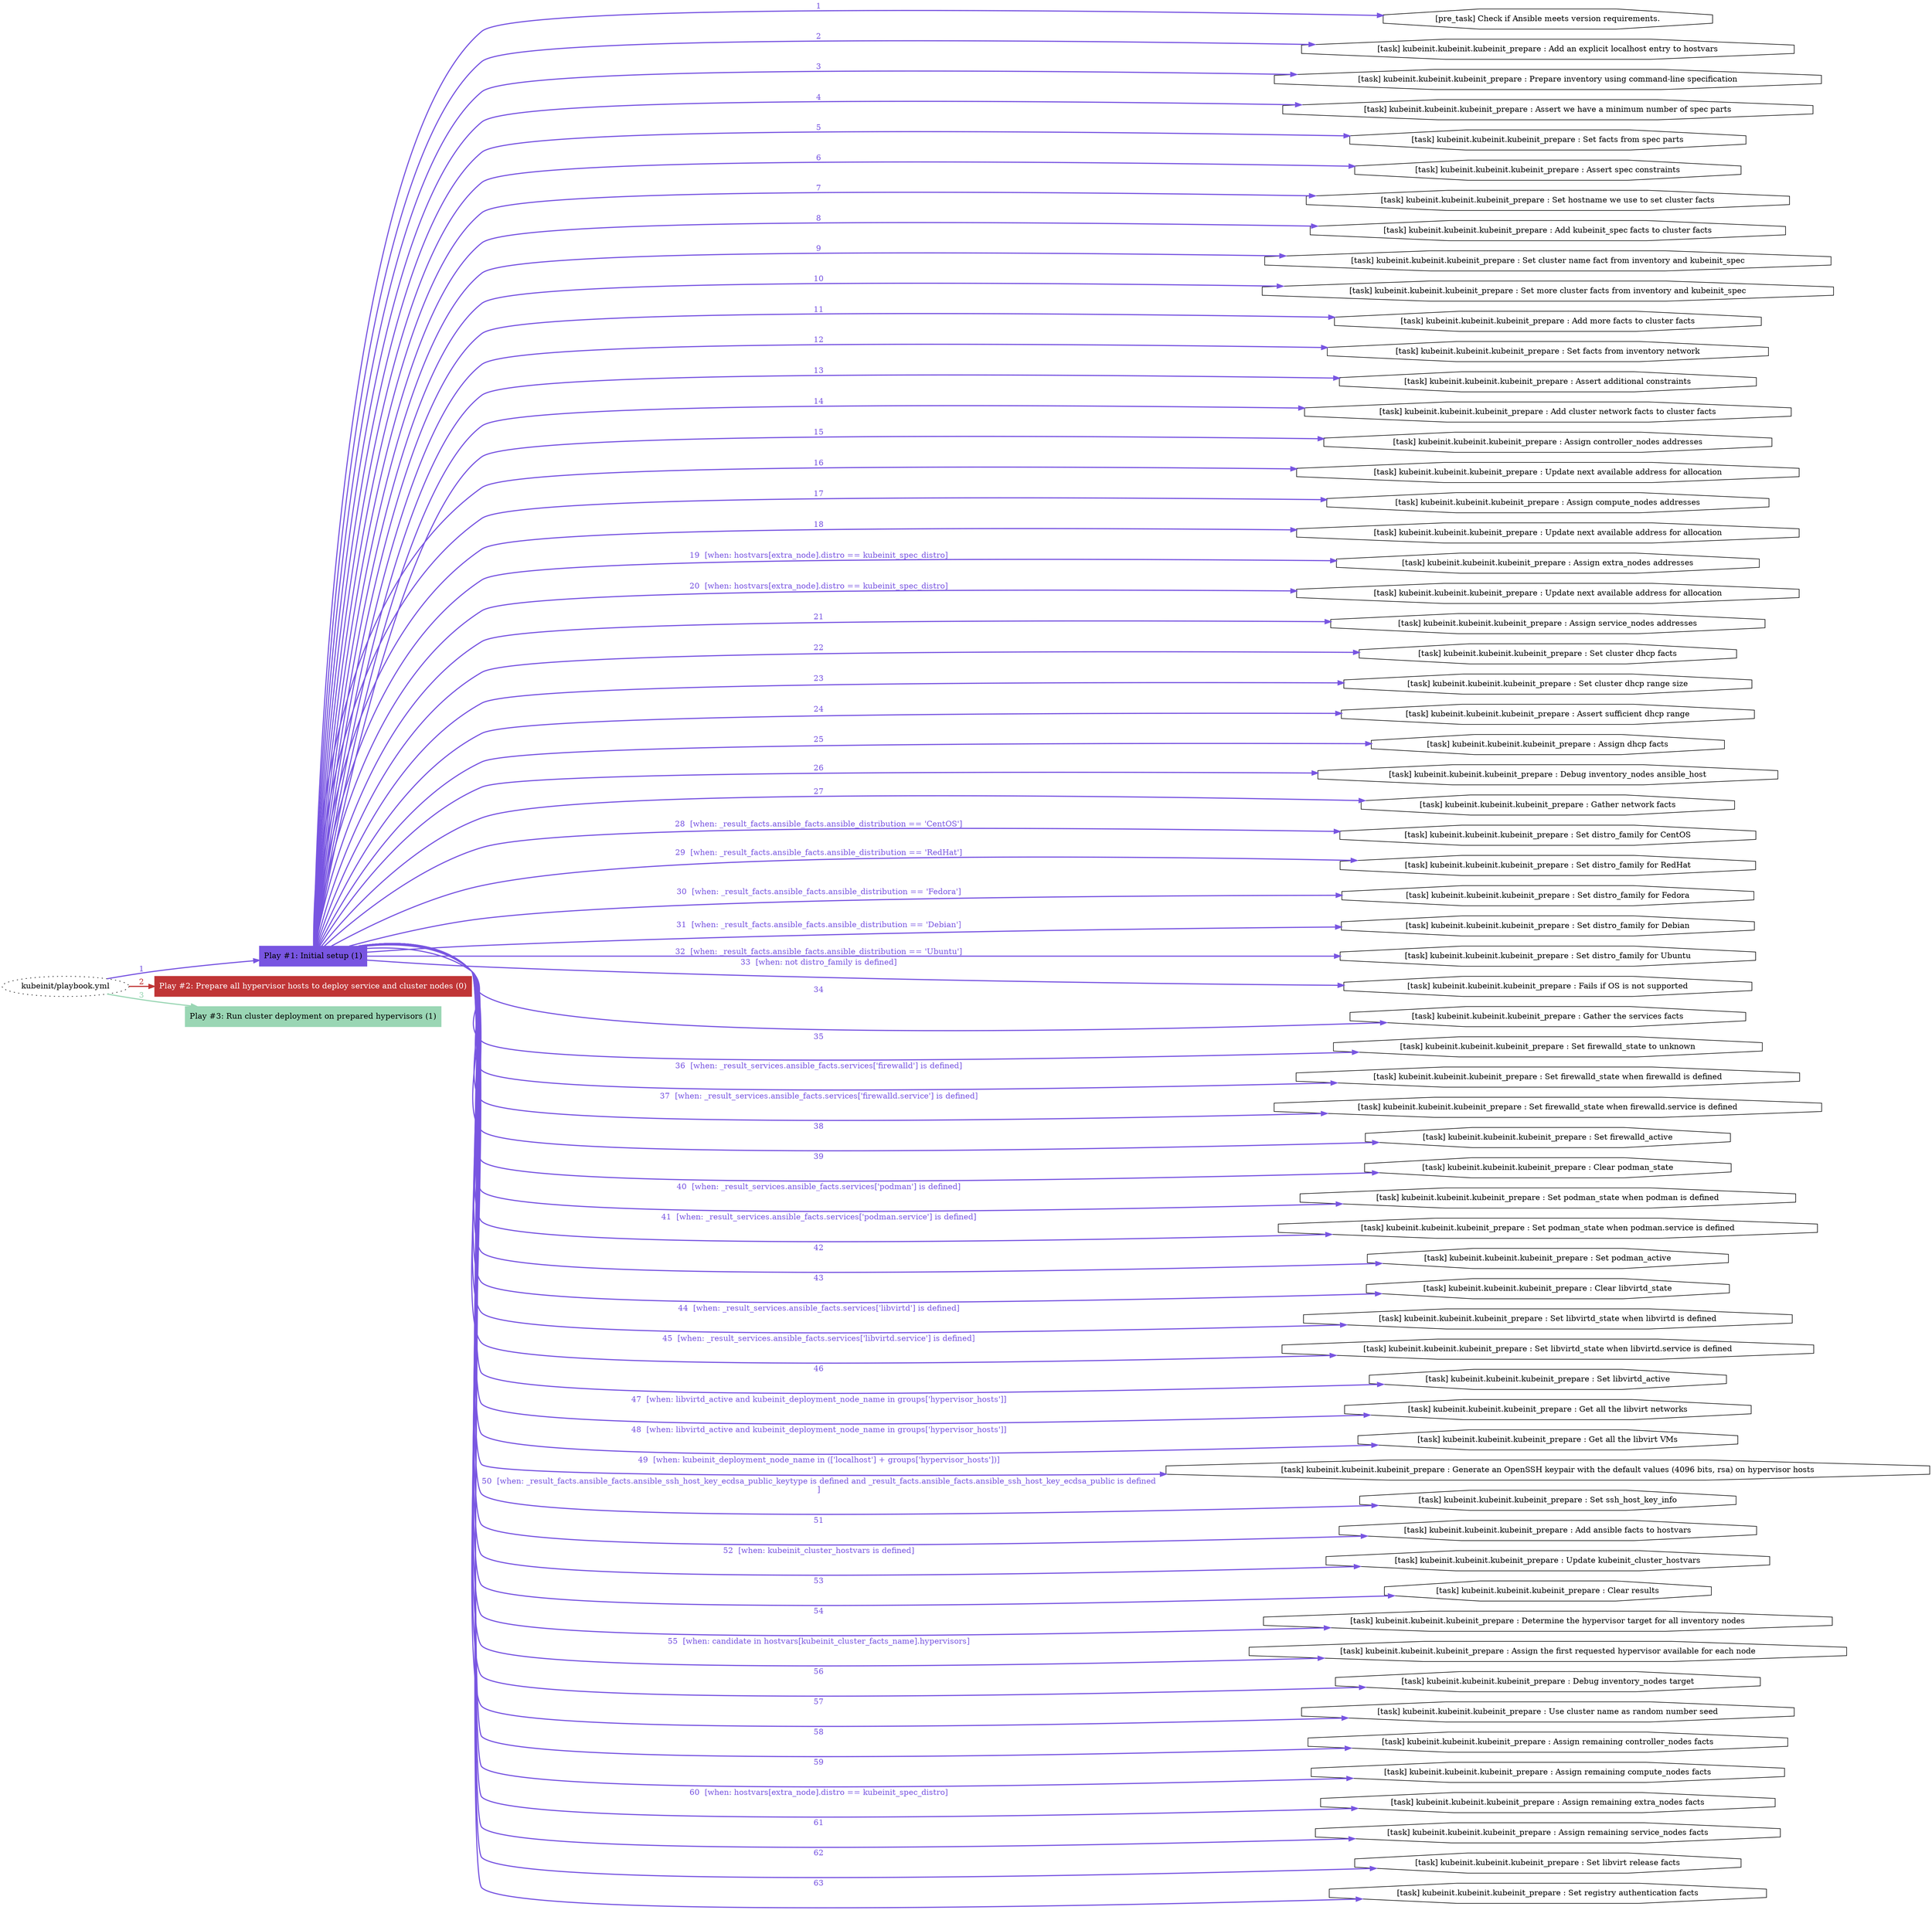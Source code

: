 digraph "kubeinit/playbook.yml "{
	graph [concentrate=true ordering=in rankdir=LR ratio=fill]
	edge [esep=5 sep=10]
	"kubeinit/playbook.yml" [id=root_node style=dotted]
	subgraph "Play #1: Initial setup (1) "{
		"Play #1: Initial setup (1)" [color="#7855e1" fontcolor="#000000" id="play_11e0416b-6084-49b4-8912-97c659c1f690" shape=box style=filled tooltip=localhost]
		"kubeinit/playbook.yml" -> "Play #1: Initial setup (1)" [label=1 color="#7855e1" fontcolor="#7855e1" id="edge_c8b7f532-0bd4-4c0b-b164-90182427f810" style=bold]
		"pre_task_6f3a21e2-6ba9-439a-9a6a-2f925eb54faf" [label="[pre_task] Check if Ansible meets version requirements." id="pre_task_6f3a21e2-6ba9-439a-9a6a-2f925eb54faf" shape=octagon tooltip="[pre_task] Check if Ansible meets version requirements."]
		"Play #1: Initial setup (1)" -> "pre_task_6f3a21e2-6ba9-439a-9a6a-2f925eb54faf" [label=1 color="#7855e1" fontcolor="#7855e1" id="edge_5538fbf3-24fc-41a1-bf68-43fae8a3868a" style=bold]
		"task_0816c203-7187-4dd2-8580-a1f20684b9a1" [label="[task] kubeinit.kubeinit.kubeinit_prepare : Add an explicit localhost entry to hostvars" id="task_0816c203-7187-4dd2-8580-a1f20684b9a1" shape=octagon tooltip="[task] kubeinit.kubeinit.kubeinit_prepare : Add an explicit localhost entry to hostvars"]
		"Play #1: Initial setup (1)" -> "task_0816c203-7187-4dd2-8580-a1f20684b9a1" [label=2 color="#7855e1" fontcolor="#7855e1" id="edge_4f5f6b64-a36a-4421-b88a-b29a2a7ab5db" style=bold]
		"task_0b0b32f9-46f0-46ce-a4a5-f9ec629200d2" [label="[task] kubeinit.kubeinit.kubeinit_prepare : Prepare inventory using command-line specification" id="task_0b0b32f9-46f0-46ce-a4a5-f9ec629200d2" shape=octagon tooltip="[task] kubeinit.kubeinit.kubeinit_prepare : Prepare inventory using command-line specification"]
		"Play #1: Initial setup (1)" -> "task_0b0b32f9-46f0-46ce-a4a5-f9ec629200d2" [label=3 color="#7855e1" fontcolor="#7855e1" id="edge_a8a709a3-2d41-498c-b6b7-2a73a766e0f4" style=bold]
		"task_25b288c0-80a9-4a8f-a579-ef532035f4f1" [label="[task] kubeinit.kubeinit.kubeinit_prepare : Assert we have a minimum number of spec parts" id="task_25b288c0-80a9-4a8f-a579-ef532035f4f1" shape=octagon tooltip="[task] kubeinit.kubeinit.kubeinit_prepare : Assert we have a minimum number of spec parts"]
		"Play #1: Initial setup (1)" -> "task_25b288c0-80a9-4a8f-a579-ef532035f4f1" [label=4 color="#7855e1" fontcolor="#7855e1" id="edge_488ffb28-b944-411a-befd-20986d49e4fe" style=bold]
		"task_c399a6ed-a828-4549-a6c0-d14a75e77e8b" [label="[task] kubeinit.kubeinit.kubeinit_prepare : Set facts from spec parts" id="task_c399a6ed-a828-4549-a6c0-d14a75e77e8b" shape=octagon tooltip="[task] kubeinit.kubeinit.kubeinit_prepare : Set facts from spec parts"]
		"Play #1: Initial setup (1)" -> "task_c399a6ed-a828-4549-a6c0-d14a75e77e8b" [label=5 color="#7855e1" fontcolor="#7855e1" id="edge_197e232e-8725-44d0-8a0e-302f55018e45" style=bold]
		"task_d7fabf7c-7fef-4442-ab68-78169b35af65" [label="[task] kubeinit.kubeinit.kubeinit_prepare : Assert spec constraints" id="task_d7fabf7c-7fef-4442-ab68-78169b35af65" shape=octagon tooltip="[task] kubeinit.kubeinit.kubeinit_prepare : Assert spec constraints"]
		"Play #1: Initial setup (1)" -> "task_d7fabf7c-7fef-4442-ab68-78169b35af65" [label=6 color="#7855e1" fontcolor="#7855e1" id="edge_6a1b39c8-1498-4894-a89c-25d50ad10313" style=bold]
		"task_ecc137a7-1ff5-4d15-b663-692c475966c8" [label="[task] kubeinit.kubeinit.kubeinit_prepare : Set hostname we use to set cluster facts" id="task_ecc137a7-1ff5-4d15-b663-692c475966c8" shape=octagon tooltip="[task] kubeinit.kubeinit.kubeinit_prepare : Set hostname we use to set cluster facts"]
		"Play #1: Initial setup (1)" -> "task_ecc137a7-1ff5-4d15-b663-692c475966c8" [label=7 color="#7855e1" fontcolor="#7855e1" id="edge_9e5a797f-0fde-4f65-8996-b34d8e37e086" style=bold]
		"task_ac25d4b9-09d0-449f-b833-a4938ed040ff" [label="[task] kubeinit.kubeinit.kubeinit_prepare : Add kubeinit_spec facts to cluster facts" id="task_ac25d4b9-09d0-449f-b833-a4938ed040ff" shape=octagon tooltip="[task] kubeinit.kubeinit.kubeinit_prepare : Add kubeinit_spec facts to cluster facts"]
		"Play #1: Initial setup (1)" -> "task_ac25d4b9-09d0-449f-b833-a4938ed040ff" [label=8 color="#7855e1" fontcolor="#7855e1" id="edge_49372d74-d49b-45d5-8e6c-5d41f1c8e6bd" style=bold]
		"task_7a91dce2-d469-409b-bb3c-9218ba23c6f4" [label="[task] kubeinit.kubeinit.kubeinit_prepare : Set cluster name fact from inventory and kubeinit_spec" id="task_7a91dce2-d469-409b-bb3c-9218ba23c6f4" shape=octagon tooltip="[task] kubeinit.kubeinit.kubeinit_prepare : Set cluster name fact from inventory and kubeinit_spec"]
		"Play #1: Initial setup (1)" -> "task_7a91dce2-d469-409b-bb3c-9218ba23c6f4" [label=9 color="#7855e1" fontcolor="#7855e1" id="edge_9e1f0c5a-0720-47c4-8c3b-50f72c6571de" style=bold]
		"task_61f2f388-41d1-4e66-b453-b893d9886501" [label="[task] kubeinit.kubeinit.kubeinit_prepare : Set more cluster facts from inventory and kubeinit_spec" id="task_61f2f388-41d1-4e66-b453-b893d9886501" shape=octagon tooltip="[task] kubeinit.kubeinit.kubeinit_prepare : Set more cluster facts from inventory and kubeinit_spec"]
		"Play #1: Initial setup (1)" -> "task_61f2f388-41d1-4e66-b453-b893d9886501" [label=10 color="#7855e1" fontcolor="#7855e1" id="edge_92b9158e-b8d3-40f7-aa2e-15f012ab602d" style=bold]
		"task_87fe964a-164b-4f36-84de-0f58a79de22f" [label="[task] kubeinit.kubeinit.kubeinit_prepare : Add more facts to cluster facts" id="task_87fe964a-164b-4f36-84de-0f58a79de22f" shape=octagon tooltip="[task] kubeinit.kubeinit.kubeinit_prepare : Add more facts to cluster facts"]
		"Play #1: Initial setup (1)" -> "task_87fe964a-164b-4f36-84de-0f58a79de22f" [label=11 color="#7855e1" fontcolor="#7855e1" id="edge_3f7ce075-027d-495d-b8b6-62999adad36c" style=bold]
		"task_51324e16-d60f-4752-9e5d-87fbbc2738ac" [label="[task] kubeinit.kubeinit.kubeinit_prepare : Set facts from inventory network" id="task_51324e16-d60f-4752-9e5d-87fbbc2738ac" shape=octagon tooltip="[task] kubeinit.kubeinit.kubeinit_prepare : Set facts from inventory network"]
		"Play #1: Initial setup (1)" -> "task_51324e16-d60f-4752-9e5d-87fbbc2738ac" [label=12 color="#7855e1" fontcolor="#7855e1" id="edge_52e5361b-da2e-4feb-b8b4-38c0af763d43" style=bold]
		"task_ac33c805-318d-4ec7-a0a4-a417974666e6" [label="[task] kubeinit.kubeinit.kubeinit_prepare : Assert additional constraints" id="task_ac33c805-318d-4ec7-a0a4-a417974666e6" shape=octagon tooltip="[task] kubeinit.kubeinit.kubeinit_prepare : Assert additional constraints"]
		"Play #1: Initial setup (1)" -> "task_ac33c805-318d-4ec7-a0a4-a417974666e6" [label=13 color="#7855e1" fontcolor="#7855e1" id="edge_6d266002-d901-4ee1-b644-8c402139d9f4" style=bold]
		"task_33145686-c2fc-4182-80ab-7c61297369f5" [label="[task] kubeinit.kubeinit.kubeinit_prepare : Add cluster network facts to cluster facts" id="task_33145686-c2fc-4182-80ab-7c61297369f5" shape=octagon tooltip="[task] kubeinit.kubeinit.kubeinit_prepare : Add cluster network facts to cluster facts"]
		"Play #1: Initial setup (1)" -> "task_33145686-c2fc-4182-80ab-7c61297369f5" [label=14 color="#7855e1" fontcolor="#7855e1" id="edge_a77f9a5c-320f-467a-bf29-abe2c5c0b909" style=bold]
		"task_ef8a2e5c-fdb3-480a-80f3-592f13f6211a" [label="[task] kubeinit.kubeinit.kubeinit_prepare : Assign controller_nodes addresses" id="task_ef8a2e5c-fdb3-480a-80f3-592f13f6211a" shape=octagon tooltip="[task] kubeinit.kubeinit.kubeinit_prepare : Assign controller_nodes addresses"]
		"Play #1: Initial setup (1)" -> "task_ef8a2e5c-fdb3-480a-80f3-592f13f6211a" [label=15 color="#7855e1" fontcolor="#7855e1" id="edge_42a07f25-6f2f-4155-b9ef-3e6e55b90a1b" style=bold]
		"task_21fb9d7b-2a6b-4bb3-b2bc-b1be8681e161" [label="[task] kubeinit.kubeinit.kubeinit_prepare : Update next available address for allocation" id="task_21fb9d7b-2a6b-4bb3-b2bc-b1be8681e161" shape=octagon tooltip="[task] kubeinit.kubeinit.kubeinit_prepare : Update next available address for allocation"]
		"Play #1: Initial setup (1)" -> "task_21fb9d7b-2a6b-4bb3-b2bc-b1be8681e161" [label=16 color="#7855e1" fontcolor="#7855e1" id="edge_a309ff70-1865-4374-9305-0fac2e5e4c30" style=bold]
		"task_b7730a58-c5aa-4910-988f-d5bc2b3f0a35" [label="[task] kubeinit.kubeinit.kubeinit_prepare : Assign compute_nodes addresses" id="task_b7730a58-c5aa-4910-988f-d5bc2b3f0a35" shape=octagon tooltip="[task] kubeinit.kubeinit.kubeinit_prepare : Assign compute_nodes addresses"]
		"Play #1: Initial setup (1)" -> "task_b7730a58-c5aa-4910-988f-d5bc2b3f0a35" [label=17 color="#7855e1" fontcolor="#7855e1" id="edge_a7d7a660-7fc6-4fe3-addc-568ca882adc1" style=bold]
		"task_12198200-b234-416b-bb14-349fb5a7c02f" [label="[task] kubeinit.kubeinit.kubeinit_prepare : Update next available address for allocation" id="task_12198200-b234-416b-bb14-349fb5a7c02f" shape=octagon tooltip="[task] kubeinit.kubeinit.kubeinit_prepare : Update next available address for allocation"]
		"Play #1: Initial setup (1)" -> "task_12198200-b234-416b-bb14-349fb5a7c02f" [label=18 color="#7855e1" fontcolor="#7855e1" id="edge_8bcee01b-840f-4983-854a-b4148ffb2f10" style=bold]
		"task_be062863-bf95-4525-b98e-acbca4ebb4f2" [label="[task] kubeinit.kubeinit.kubeinit_prepare : Assign extra_nodes addresses" id="task_be062863-bf95-4525-b98e-acbca4ebb4f2" shape=octagon tooltip="[task] kubeinit.kubeinit.kubeinit_prepare : Assign extra_nodes addresses"]
		"Play #1: Initial setup (1)" -> "task_be062863-bf95-4525-b98e-acbca4ebb4f2" [label="19  [when: hostvars[extra_node].distro == kubeinit_spec_distro]" color="#7855e1" fontcolor="#7855e1" id="edge_09ef0353-139f-4ec5-91a1-d8af35e9b04f" style=bold]
		"task_ee2da651-f1a0-428d-9345-ce40b9278359" [label="[task] kubeinit.kubeinit.kubeinit_prepare : Update next available address for allocation" id="task_ee2da651-f1a0-428d-9345-ce40b9278359" shape=octagon tooltip="[task] kubeinit.kubeinit.kubeinit_prepare : Update next available address for allocation"]
		"Play #1: Initial setup (1)" -> "task_ee2da651-f1a0-428d-9345-ce40b9278359" [label="20  [when: hostvars[extra_node].distro == kubeinit_spec_distro]" color="#7855e1" fontcolor="#7855e1" id="edge_480afaf9-8526-408c-9b19-60bf57f5383a" style=bold]
		"task_3ba22f86-c07e-4f33-ade9-a51bbd2dfb8f" [label="[task] kubeinit.kubeinit.kubeinit_prepare : Assign service_nodes addresses" id="task_3ba22f86-c07e-4f33-ade9-a51bbd2dfb8f" shape=octagon tooltip="[task] kubeinit.kubeinit.kubeinit_prepare : Assign service_nodes addresses"]
		"Play #1: Initial setup (1)" -> "task_3ba22f86-c07e-4f33-ade9-a51bbd2dfb8f" [label=21 color="#7855e1" fontcolor="#7855e1" id="edge_ef1d2b70-5e15-40fc-bff2-c6b136a8aa3d" style=bold]
		"task_12cdfa27-4d23-414a-95f9-6e7001460355" [label="[task] kubeinit.kubeinit.kubeinit_prepare : Set cluster dhcp facts" id="task_12cdfa27-4d23-414a-95f9-6e7001460355" shape=octagon tooltip="[task] kubeinit.kubeinit.kubeinit_prepare : Set cluster dhcp facts"]
		"Play #1: Initial setup (1)" -> "task_12cdfa27-4d23-414a-95f9-6e7001460355" [label=22 color="#7855e1" fontcolor="#7855e1" id="edge_87dbee63-03fa-4ab8-88a2-a3a5b358fd9b" style=bold]
		"task_b7d854fb-1cfc-4c27-b36d-2501d96798fd" [label="[task] kubeinit.kubeinit.kubeinit_prepare : Set cluster dhcp range size" id="task_b7d854fb-1cfc-4c27-b36d-2501d96798fd" shape=octagon tooltip="[task] kubeinit.kubeinit.kubeinit_prepare : Set cluster dhcp range size"]
		"Play #1: Initial setup (1)" -> "task_b7d854fb-1cfc-4c27-b36d-2501d96798fd" [label=23 color="#7855e1" fontcolor="#7855e1" id="edge_573129d9-ead5-4532-aaa9-6b9e31829987" style=bold]
		"task_f87e56bc-6cbe-4fe1-bf13-1c1762fcc9ab" [label="[task] kubeinit.kubeinit.kubeinit_prepare : Assert sufficient dhcp range" id="task_f87e56bc-6cbe-4fe1-bf13-1c1762fcc9ab" shape=octagon tooltip="[task] kubeinit.kubeinit.kubeinit_prepare : Assert sufficient dhcp range"]
		"Play #1: Initial setup (1)" -> "task_f87e56bc-6cbe-4fe1-bf13-1c1762fcc9ab" [label=24 color="#7855e1" fontcolor="#7855e1" id="edge_cd91d5b7-8d47-4164-b57e-20af23e5d854" style=bold]
		"task_d1a450da-5f1d-4b5d-9bce-6390725f3e0f" [label="[task] kubeinit.kubeinit.kubeinit_prepare : Assign dhcp facts" id="task_d1a450da-5f1d-4b5d-9bce-6390725f3e0f" shape=octagon tooltip="[task] kubeinit.kubeinit.kubeinit_prepare : Assign dhcp facts"]
		"Play #1: Initial setup (1)" -> "task_d1a450da-5f1d-4b5d-9bce-6390725f3e0f" [label=25 color="#7855e1" fontcolor="#7855e1" id="edge_616e3028-8bf2-4c69-a782-f4ac96b84c28" style=bold]
		"task_1d7e776e-f5da-4b9c-978b-c941e4a62878" [label="[task] kubeinit.kubeinit.kubeinit_prepare : Debug inventory_nodes ansible_host" id="task_1d7e776e-f5da-4b9c-978b-c941e4a62878" shape=octagon tooltip="[task] kubeinit.kubeinit.kubeinit_prepare : Debug inventory_nodes ansible_host"]
		"Play #1: Initial setup (1)" -> "task_1d7e776e-f5da-4b9c-978b-c941e4a62878" [label=26 color="#7855e1" fontcolor="#7855e1" id="edge_0f0243b9-a593-4315-8d21-38e9cc2136e5" style=bold]
		"task_c1a959eb-b095-41b6-b929-0e77102c6037" [label="[task] kubeinit.kubeinit.kubeinit_prepare : Gather network facts" id="task_c1a959eb-b095-41b6-b929-0e77102c6037" shape=octagon tooltip="[task] kubeinit.kubeinit.kubeinit_prepare : Gather network facts"]
		"Play #1: Initial setup (1)" -> "task_c1a959eb-b095-41b6-b929-0e77102c6037" [label=27 color="#7855e1" fontcolor="#7855e1" id="edge_81c26cf6-730c-42a1-a84c-74e722772985" style=bold]
		"task_733cd365-dfc7-47d0-81bd-7987ae18c725" [label="[task] kubeinit.kubeinit.kubeinit_prepare : Set distro_family for CentOS" id="task_733cd365-dfc7-47d0-81bd-7987ae18c725" shape=octagon tooltip="[task] kubeinit.kubeinit.kubeinit_prepare : Set distro_family for CentOS"]
		"Play #1: Initial setup (1)" -> "task_733cd365-dfc7-47d0-81bd-7987ae18c725" [label="28  [when: _result_facts.ansible_facts.ansible_distribution == 'CentOS']" color="#7855e1" fontcolor="#7855e1" id="edge_fd43971b-8927-47a0-8c0f-a54711dd3e31" style=bold]
		"task_f10d6d28-2f3e-4786-afc5-df8bfb839ef7" [label="[task] kubeinit.kubeinit.kubeinit_prepare : Set distro_family for RedHat" id="task_f10d6d28-2f3e-4786-afc5-df8bfb839ef7" shape=octagon tooltip="[task] kubeinit.kubeinit.kubeinit_prepare : Set distro_family for RedHat"]
		"Play #1: Initial setup (1)" -> "task_f10d6d28-2f3e-4786-afc5-df8bfb839ef7" [label="29  [when: _result_facts.ansible_facts.ansible_distribution == 'RedHat']" color="#7855e1" fontcolor="#7855e1" id="edge_3fd7dac3-a86b-46a9-9a7c-16b8eb835579" style=bold]
		"task_ba17c6a7-4d58-4c40-aac5-176fd8b33bac" [label="[task] kubeinit.kubeinit.kubeinit_prepare : Set distro_family for Fedora" id="task_ba17c6a7-4d58-4c40-aac5-176fd8b33bac" shape=octagon tooltip="[task] kubeinit.kubeinit.kubeinit_prepare : Set distro_family for Fedora"]
		"Play #1: Initial setup (1)" -> "task_ba17c6a7-4d58-4c40-aac5-176fd8b33bac" [label="30  [when: _result_facts.ansible_facts.ansible_distribution == 'Fedora']" color="#7855e1" fontcolor="#7855e1" id="edge_18d1cc82-cbaa-45fb-a30b-09375cca7ac2" style=bold]
		"task_00a0c589-c2e4-45ea-b656-482f0c7802ed" [label="[task] kubeinit.kubeinit.kubeinit_prepare : Set distro_family for Debian" id="task_00a0c589-c2e4-45ea-b656-482f0c7802ed" shape=octagon tooltip="[task] kubeinit.kubeinit.kubeinit_prepare : Set distro_family for Debian"]
		"Play #1: Initial setup (1)" -> "task_00a0c589-c2e4-45ea-b656-482f0c7802ed" [label="31  [when: _result_facts.ansible_facts.ansible_distribution == 'Debian']" color="#7855e1" fontcolor="#7855e1" id="edge_f9b2c8e3-50e3-4220-89e3-3cf3014adfce" style=bold]
		"task_c923e67a-63df-48e5-9399-c4df6108b470" [label="[task] kubeinit.kubeinit.kubeinit_prepare : Set distro_family for Ubuntu" id="task_c923e67a-63df-48e5-9399-c4df6108b470" shape=octagon tooltip="[task] kubeinit.kubeinit.kubeinit_prepare : Set distro_family for Ubuntu"]
		"Play #1: Initial setup (1)" -> "task_c923e67a-63df-48e5-9399-c4df6108b470" [label="32  [when: _result_facts.ansible_facts.ansible_distribution == 'Ubuntu']" color="#7855e1" fontcolor="#7855e1" id="edge_6f6e381d-843e-46a4-bdb3-dc2d20d8c861" style=bold]
		"task_56b327b4-d4f1-4718-9890-9ba664e9a737" [label="[task] kubeinit.kubeinit.kubeinit_prepare : Fails if OS is not supported" id="task_56b327b4-d4f1-4718-9890-9ba664e9a737" shape=octagon tooltip="[task] kubeinit.kubeinit.kubeinit_prepare : Fails if OS is not supported"]
		"Play #1: Initial setup (1)" -> "task_56b327b4-d4f1-4718-9890-9ba664e9a737" [label="33  [when: not distro_family is defined]" color="#7855e1" fontcolor="#7855e1" id="edge_c4897550-4d6e-4df9-9558-0315db8164c9" style=bold]
		"task_02c0e38c-65e4-42ff-9699-b1a66ff75392" [label="[task] kubeinit.kubeinit.kubeinit_prepare : Gather the services facts" id="task_02c0e38c-65e4-42ff-9699-b1a66ff75392" shape=octagon tooltip="[task] kubeinit.kubeinit.kubeinit_prepare : Gather the services facts"]
		"Play #1: Initial setup (1)" -> "task_02c0e38c-65e4-42ff-9699-b1a66ff75392" [label=34 color="#7855e1" fontcolor="#7855e1" id="edge_e56391b4-47b0-4bf9-b066-b1cd06c7c1da" style=bold]
		"task_807e9b64-9064-4aab-bf62-2f48289af25a" [label="[task] kubeinit.kubeinit.kubeinit_prepare : Set firewalld_state to unknown" id="task_807e9b64-9064-4aab-bf62-2f48289af25a" shape=octagon tooltip="[task] kubeinit.kubeinit.kubeinit_prepare : Set firewalld_state to unknown"]
		"Play #1: Initial setup (1)" -> "task_807e9b64-9064-4aab-bf62-2f48289af25a" [label=35 color="#7855e1" fontcolor="#7855e1" id="edge_ffc6b79f-71ca-4172-afc4-aa5082bc3971" style=bold]
		"task_89f5ccc2-879c-4945-9b9e-0623ac1d2b1d" [label="[task] kubeinit.kubeinit.kubeinit_prepare : Set firewalld_state when firewalld is defined" id="task_89f5ccc2-879c-4945-9b9e-0623ac1d2b1d" shape=octagon tooltip="[task] kubeinit.kubeinit.kubeinit_prepare : Set firewalld_state when firewalld is defined"]
		"Play #1: Initial setup (1)" -> "task_89f5ccc2-879c-4945-9b9e-0623ac1d2b1d" [label="36  [when: _result_services.ansible_facts.services['firewalld'] is defined]" color="#7855e1" fontcolor="#7855e1" id="edge_376daf87-d33b-4180-b62d-acc46b201589" style=bold]
		"task_71a27db0-ee4b-4838-87a8-7ba04884e33e" [label="[task] kubeinit.kubeinit.kubeinit_prepare : Set firewalld_state when firewalld.service is defined" id="task_71a27db0-ee4b-4838-87a8-7ba04884e33e" shape=octagon tooltip="[task] kubeinit.kubeinit.kubeinit_prepare : Set firewalld_state when firewalld.service is defined"]
		"Play #1: Initial setup (1)" -> "task_71a27db0-ee4b-4838-87a8-7ba04884e33e" [label="37  [when: _result_services.ansible_facts.services['firewalld.service'] is defined]" color="#7855e1" fontcolor="#7855e1" id="edge_c9b4776f-01df-4ce8-80a8-538a83e0a92f" style=bold]
		"task_65003c82-6d6e-4626-a4a4-83ffd16677e2" [label="[task] kubeinit.kubeinit.kubeinit_prepare : Set firewalld_active" id="task_65003c82-6d6e-4626-a4a4-83ffd16677e2" shape=octagon tooltip="[task] kubeinit.kubeinit.kubeinit_prepare : Set firewalld_active"]
		"Play #1: Initial setup (1)" -> "task_65003c82-6d6e-4626-a4a4-83ffd16677e2" [label=38 color="#7855e1" fontcolor="#7855e1" id="edge_b2dc4ec1-84f0-478f-bf8a-bb2417a22cb3" style=bold]
		"task_136355b6-51cd-4007-9177-17bbbc228706" [label="[task] kubeinit.kubeinit.kubeinit_prepare : Clear podman_state" id="task_136355b6-51cd-4007-9177-17bbbc228706" shape=octagon tooltip="[task] kubeinit.kubeinit.kubeinit_prepare : Clear podman_state"]
		"Play #1: Initial setup (1)" -> "task_136355b6-51cd-4007-9177-17bbbc228706" [label=39 color="#7855e1" fontcolor="#7855e1" id="edge_30b0cbb6-463a-4bec-81a6-b3e8c05f8ee9" style=bold]
		"task_fdf022ff-0e01-4c99-ba43-2bfdfffe2d16" [label="[task] kubeinit.kubeinit.kubeinit_prepare : Set podman_state when podman is defined" id="task_fdf022ff-0e01-4c99-ba43-2bfdfffe2d16" shape=octagon tooltip="[task] kubeinit.kubeinit.kubeinit_prepare : Set podman_state when podman is defined"]
		"Play #1: Initial setup (1)" -> "task_fdf022ff-0e01-4c99-ba43-2bfdfffe2d16" [label="40  [when: _result_services.ansible_facts.services['podman'] is defined]" color="#7855e1" fontcolor="#7855e1" id="edge_c7b78433-ebca-40ff-bfdd-aab5a66fb130" style=bold]
		"task_e6f4d5db-5748-4ecf-9e5f-b0847bae48b6" [label="[task] kubeinit.kubeinit.kubeinit_prepare : Set podman_state when podman.service is defined" id="task_e6f4d5db-5748-4ecf-9e5f-b0847bae48b6" shape=octagon tooltip="[task] kubeinit.kubeinit.kubeinit_prepare : Set podman_state when podman.service is defined"]
		"Play #1: Initial setup (1)" -> "task_e6f4d5db-5748-4ecf-9e5f-b0847bae48b6" [label="41  [when: _result_services.ansible_facts.services['podman.service'] is defined]" color="#7855e1" fontcolor="#7855e1" id="edge_6955c916-ded7-42a0-b110-2c4ad7c58fb7" style=bold]
		"task_ccc5bb46-54cc-4705-8c9d-dfbeb675ac32" [label="[task] kubeinit.kubeinit.kubeinit_prepare : Set podman_active" id="task_ccc5bb46-54cc-4705-8c9d-dfbeb675ac32" shape=octagon tooltip="[task] kubeinit.kubeinit.kubeinit_prepare : Set podman_active"]
		"Play #1: Initial setup (1)" -> "task_ccc5bb46-54cc-4705-8c9d-dfbeb675ac32" [label=42 color="#7855e1" fontcolor="#7855e1" id="edge_24e430a7-6fdd-493f-a51f-9080c90ba419" style=bold]
		"task_09a8ca26-446d-4ef8-9f76-37a5fd99278f" [label="[task] kubeinit.kubeinit.kubeinit_prepare : Clear libvirtd_state" id="task_09a8ca26-446d-4ef8-9f76-37a5fd99278f" shape=octagon tooltip="[task] kubeinit.kubeinit.kubeinit_prepare : Clear libvirtd_state"]
		"Play #1: Initial setup (1)" -> "task_09a8ca26-446d-4ef8-9f76-37a5fd99278f" [label=43 color="#7855e1" fontcolor="#7855e1" id="edge_76527e58-29ea-4082-9731-064134457b3a" style=bold]
		"task_2002cb4d-c0a9-4596-83f2-192b1017b0ba" [label="[task] kubeinit.kubeinit.kubeinit_prepare : Set libvirtd_state when libvirtd is defined" id="task_2002cb4d-c0a9-4596-83f2-192b1017b0ba" shape=octagon tooltip="[task] kubeinit.kubeinit.kubeinit_prepare : Set libvirtd_state when libvirtd is defined"]
		"Play #1: Initial setup (1)" -> "task_2002cb4d-c0a9-4596-83f2-192b1017b0ba" [label="44  [when: _result_services.ansible_facts.services['libvirtd'] is defined]" color="#7855e1" fontcolor="#7855e1" id="edge_0de3bf6d-ceba-454b-8aec-09d80c53c945" style=bold]
		"task_5c245dcf-991c-4d6c-9b19-f28e7c1494d1" [label="[task] kubeinit.kubeinit.kubeinit_prepare : Set libvirtd_state when libvirtd.service is defined" id="task_5c245dcf-991c-4d6c-9b19-f28e7c1494d1" shape=octagon tooltip="[task] kubeinit.kubeinit.kubeinit_prepare : Set libvirtd_state when libvirtd.service is defined"]
		"Play #1: Initial setup (1)" -> "task_5c245dcf-991c-4d6c-9b19-f28e7c1494d1" [label="45  [when: _result_services.ansible_facts.services['libvirtd.service'] is defined]" color="#7855e1" fontcolor="#7855e1" id="edge_e20e2d61-72d8-4eb5-b595-b72075aefb5e" style=bold]
		"task_dd45d089-1c08-4caf-ac90-5390516e2e86" [label="[task] kubeinit.kubeinit.kubeinit_prepare : Set libvirtd_active" id="task_dd45d089-1c08-4caf-ac90-5390516e2e86" shape=octagon tooltip="[task] kubeinit.kubeinit.kubeinit_prepare : Set libvirtd_active"]
		"Play #1: Initial setup (1)" -> "task_dd45d089-1c08-4caf-ac90-5390516e2e86" [label=46 color="#7855e1" fontcolor="#7855e1" id="edge_453ff853-1f5e-417b-9df6-c5e1580e7e31" style=bold]
		"task_04b58bb4-89dc-48fc-b611-acf6f3c272d6" [label="[task] kubeinit.kubeinit.kubeinit_prepare : Get all the libvirt networks" id="task_04b58bb4-89dc-48fc-b611-acf6f3c272d6" shape=octagon tooltip="[task] kubeinit.kubeinit.kubeinit_prepare : Get all the libvirt networks"]
		"Play #1: Initial setup (1)" -> "task_04b58bb4-89dc-48fc-b611-acf6f3c272d6" [label="47  [when: libvirtd_active and kubeinit_deployment_node_name in groups['hypervisor_hosts']]" color="#7855e1" fontcolor="#7855e1" id="edge_0e6b46f0-4202-4b42-9712-a7196ecc96f2" style=bold]
		"task_0aa10c9b-5adb-47a4-98ec-d95f3ac83b20" [label="[task] kubeinit.kubeinit.kubeinit_prepare : Get all the libvirt VMs" id="task_0aa10c9b-5adb-47a4-98ec-d95f3ac83b20" shape=octagon tooltip="[task] kubeinit.kubeinit.kubeinit_prepare : Get all the libvirt VMs"]
		"Play #1: Initial setup (1)" -> "task_0aa10c9b-5adb-47a4-98ec-d95f3ac83b20" [label="48  [when: libvirtd_active and kubeinit_deployment_node_name in groups['hypervisor_hosts']]" color="#7855e1" fontcolor="#7855e1" id="edge_7db9bf52-8994-4658-a9c3-e39f7b7ee9f8" style=bold]
		"task_edc2e000-59ea-4b1c-ba95-81ddfe4bb2ae" [label="[task] kubeinit.kubeinit.kubeinit_prepare : Generate an OpenSSH keypair with the default values (4096 bits, rsa) on hypervisor hosts" id="task_edc2e000-59ea-4b1c-ba95-81ddfe4bb2ae" shape=octagon tooltip="[task] kubeinit.kubeinit.kubeinit_prepare : Generate an OpenSSH keypair with the default values (4096 bits, rsa) on hypervisor hosts"]
		"Play #1: Initial setup (1)" -> "task_edc2e000-59ea-4b1c-ba95-81ddfe4bb2ae" [label="49  [when: kubeinit_deployment_node_name in (['localhost'] + groups['hypervisor_hosts'])]" color="#7855e1" fontcolor="#7855e1" id="edge_731503e3-ba9e-41af-a681-e1052524486c" style=bold]
		"task_ad42db88-8128-483b-8da9-65dbe87ed75f" [label="[task] kubeinit.kubeinit.kubeinit_prepare : Set ssh_host_key_info" id="task_ad42db88-8128-483b-8da9-65dbe87ed75f" shape=octagon tooltip="[task] kubeinit.kubeinit.kubeinit_prepare : Set ssh_host_key_info"]
		"Play #1: Initial setup (1)" -> "task_ad42db88-8128-483b-8da9-65dbe87ed75f" [label="50  [when: _result_facts.ansible_facts.ansible_ssh_host_key_ecdsa_public_keytype is defined and _result_facts.ansible_facts.ansible_ssh_host_key_ecdsa_public is defined
]" color="#7855e1" fontcolor="#7855e1" id="edge_8cd404e5-c7a8-46db-8d9b-552866f5a589" style=bold]
		"task_080fa7db-9676-46df-9c8f-ede78a61ac0a" [label="[task] kubeinit.kubeinit.kubeinit_prepare : Add ansible facts to hostvars" id="task_080fa7db-9676-46df-9c8f-ede78a61ac0a" shape=octagon tooltip="[task] kubeinit.kubeinit.kubeinit_prepare : Add ansible facts to hostvars"]
		"Play #1: Initial setup (1)" -> "task_080fa7db-9676-46df-9c8f-ede78a61ac0a" [label=51 color="#7855e1" fontcolor="#7855e1" id="edge_c4c5a8af-4805-459d-869e-e754d6c8e2ad" style=bold]
		"task_6441206f-420f-416c-a9c2-b291294382e5" [label="[task] kubeinit.kubeinit.kubeinit_prepare : Update kubeinit_cluster_hostvars" id="task_6441206f-420f-416c-a9c2-b291294382e5" shape=octagon tooltip="[task] kubeinit.kubeinit.kubeinit_prepare : Update kubeinit_cluster_hostvars"]
		"Play #1: Initial setup (1)" -> "task_6441206f-420f-416c-a9c2-b291294382e5" [label="52  [when: kubeinit_cluster_hostvars is defined]" color="#7855e1" fontcolor="#7855e1" id="edge_36c9461a-a3fb-402e-9345-4099d85849c3" style=bold]
		"task_c9a3bebb-67a7-4d11-90f9-982eeb60576b" [label="[task] kubeinit.kubeinit.kubeinit_prepare : Clear results" id="task_c9a3bebb-67a7-4d11-90f9-982eeb60576b" shape=octagon tooltip="[task] kubeinit.kubeinit.kubeinit_prepare : Clear results"]
		"Play #1: Initial setup (1)" -> "task_c9a3bebb-67a7-4d11-90f9-982eeb60576b" [label=53 color="#7855e1" fontcolor="#7855e1" id="edge_85d3fe9a-42b2-481a-818c-6624501db195" style=bold]
		"task_6cdff476-bf00-4f2d-b4eb-2d7d309469b8" [label="[task] kubeinit.kubeinit.kubeinit_prepare : Determine the hypervisor target for all inventory nodes" id="task_6cdff476-bf00-4f2d-b4eb-2d7d309469b8" shape=octagon tooltip="[task] kubeinit.kubeinit.kubeinit_prepare : Determine the hypervisor target for all inventory nodes"]
		"Play #1: Initial setup (1)" -> "task_6cdff476-bf00-4f2d-b4eb-2d7d309469b8" [label=54 color="#7855e1" fontcolor="#7855e1" id="edge_5fa4814e-bbba-45a0-94ee-754714502263" style=bold]
		"task_61b3f243-7fbb-4306-9d0d-75963ffb3329" [label="[task] kubeinit.kubeinit.kubeinit_prepare : Assign the first requested hypervisor available for each node" id="task_61b3f243-7fbb-4306-9d0d-75963ffb3329" shape=octagon tooltip="[task] kubeinit.kubeinit.kubeinit_prepare : Assign the first requested hypervisor available for each node"]
		"Play #1: Initial setup (1)" -> "task_61b3f243-7fbb-4306-9d0d-75963ffb3329" [label="55  [when: candidate in hostvars[kubeinit_cluster_facts_name].hypervisors]" color="#7855e1" fontcolor="#7855e1" id="edge_17d8cdd3-74e0-4e0d-be1e-adf1ad70eb38" style=bold]
		"task_bf16a74a-4bf5-44ad-929d-93cf3b4b7bcd" [label="[task] kubeinit.kubeinit.kubeinit_prepare : Debug inventory_nodes target" id="task_bf16a74a-4bf5-44ad-929d-93cf3b4b7bcd" shape=octagon tooltip="[task] kubeinit.kubeinit.kubeinit_prepare : Debug inventory_nodes target"]
		"Play #1: Initial setup (1)" -> "task_bf16a74a-4bf5-44ad-929d-93cf3b4b7bcd" [label=56 color="#7855e1" fontcolor="#7855e1" id="edge_15c11d2f-f514-414d-a365-791f84f1cc3d" style=bold]
		"task_2d16227d-22c7-4665-80e3-b7be3530f4cf" [label="[task] kubeinit.kubeinit.kubeinit_prepare : Use cluster name as random number seed" id="task_2d16227d-22c7-4665-80e3-b7be3530f4cf" shape=octagon tooltip="[task] kubeinit.kubeinit.kubeinit_prepare : Use cluster name as random number seed"]
		"Play #1: Initial setup (1)" -> "task_2d16227d-22c7-4665-80e3-b7be3530f4cf" [label=57 color="#7855e1" fontcolor="#7855e1" id="edge_6e607001-2fde-439b-9c43-b668698a0257" style=bold]
		"task_e96b21de-a905-40d1-9b82-37c9c1241639" [label="[task] kubeinit.kubeinit.kubeinit_prepare : Assign remaining controller_nodes facts" id="task_e96b21de-a905-40d1-9b82-37c9c1241639" shape=octagon tooltip="[task] kubeinit.kubeinit.kubeinit_prepare : Assign remaining controller_nodes facts"]
		"Play #1: Initial setup (1)" -> "task_e96b21de-a905-40d1-9b82-37c9c1241639" [label=58 color="#7855e1" fontcolor="#7855e1" id="edge_f7e17a3a-e4d1-48ab-9f0d-d1dcabd5069b" style=bold]
		"task_db99b03a-e112-4c51-baa4-0425c30aaa04" [label="[task] kubeinit.kubeinit.kubeinit_prepare : Assign remaining compute_nodes facts" id="task_db99b03a-e112-4c51-baa4-0425c30aaa04" shape=octagon tooltip="[task] kubeinit.kubeinit.kubeinit_prepare : Assign remaining compute_nodes facts"]
		"Play #1: Initial setup (1)" -> "task_db99b03a-e112-4c51-baa4-0425c30aaa04" [label=59 color="#7855e1" fontcolor="#7855e1" id="edge_47b7d5ef-24f6-4395-896e-63d02f286e5d" style=bold]
		"task_c2f6aecb-2c1f-41e5-ba86-e2e623153266" [label="[task] kubeinit.kubeinit.kubeinit_prepare : Assign remaining extra_nodes facts" id="task_c2f6aecb-2c1f-41e5-ba86-e2e623153266" shape=octagon tooltip="[task] kubeinit.kubeinit.kubeinit_prepare : Assign remaining extra_nodes facts"]
		"Play #1: Initial setup (1)" -> "task_c2f6aecb-2c1f-41e5-ba86-e2e623153266" [label="60  [when: hostvars[extra_node].distro == kubeinit_spec_distro]" color="#7855e1" fontcolor="#7855e1" id="edge_e800d8f2-c506-49f0-91e4-ff7ecbd30f23" style=bold]
		"task_b403f8fe-fb78-41f5-939f-b345efe4f50e" [label="[task] kubeinit.kubeinit.kubeinit_prepare : Assign remaining service_nodes facts" id="task_b403f8fe-fb78-41f5-939f-b345efe4f50e" shape=octagon tooltip="[task] kubeinit.kubeinit.kubeinit_prepare : Assign remaining service_nodes facts"]
		"Play #1: Initial setup (1)" -> "task_b403f8fe-fb78-41f5-939f-b345efe4f50e" [label=61 color="#7855e1" fontcolor="#7855e1" id="edge_2347043f-9c37-49eb-b22f-52696f8111b8" style=bold]
		"task_1801b759-8235-4464-8311-0a9878eef12a" [label="[task] kubeinit.kubeinit.kubeinit_prepare : Set libvirt release facts" id="task_1801b759-8235-4464-8311-0a9878eef12a" shape=octagon tooltip="[task] kubeinit.kubeinit.kubeinit_prepare : Set libvirt release facts"]
		"Play #1: Initial setup (1)" -> "task_1801b759-8235-4464-8311-0a9878eef12a" [label=62 color="#7855e1" fontcolor="#7855e1" id="edge_ce27534f-f1e4-48fc-8e4f-abded56eca57" style=bold]
		"task_c7ebc5d7-fac2-4594-be44-c8f8c2695d73" [label="[task] kubeinit.kubeinit.kubeinit_prepare : Set registry authentication facts" id="task_c7ebc5d7-fac2-4594-be44-c8f8c2695d73" shape=octagon tooltip="[task] kubeinit.kubeinit.kubeinit_prepare : Set registry authentication facts"]
		"Play #1: Initial setup (1)" -> "task_c7ebc5d7-fac2-4594-be44-c8f8c2695d73" [label=63 color="#7855e1" fontcolor="#7855e1" id="edge_9753a2b9-d059-4a1b-a56b-36124fd8dd08" style=bold]
	}
	subgraph "Play #2: Prepare all hypervisor hosts to deploy service and cluster nodes (0) "{
		"Play #2: Prepare all hypervisor hosts to deploy service and cluster nodes (0)" [color="#c03536" fontcolor="#ffffff" id="play_2cbeaed3-3d82-4de5-bc7e-6b4e7b4eb138" shape=box style=filled tooltip=""]
		"kubeinit/playbook.yml" -> "Play #2: Prepare all hypervisor hosts to deploy service and cluster nodes (0)" [label=2 color="#c03536" fontcolor="#c03536" id="edge_11dc5d68-8d07-493f-8054-702f5cacc32f" style=bold]
	}
	subgraph "Play #3: Run cluster deployment on prepared hypervisors (1) "{
		"Play #3: Run cluster deployment on prepared hypervisors (1)" [color="#9ad6b4" fontcolor="#000000" id="play_0d944b2b-18c7-4dd4-9112-0e01acdd6d8d" shape=box style=filled tooltip=localhost]
		"kubeinit/playbook.yml" -> "Play #3: Run cluster deployment on prepared hypervisors (1)" [label=3 color="#9ad6b4" fontcolor="#9ad6b4" id="edge_991a8cc9-b180-4f0d-a749-9ff1dbbd6ffe" style=bold]
	}
}
